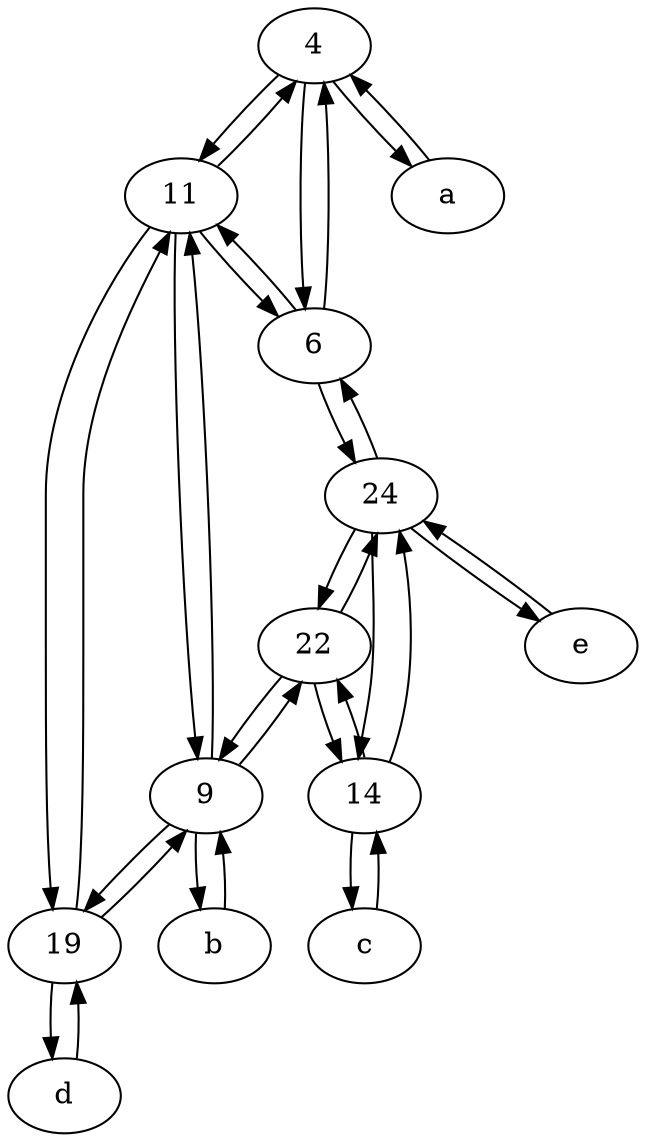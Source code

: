 digraph  {
	4;
	c [pos="20,10!"];
	22;
	e [pos="30,50!"];
	24;
	11;
	b [pos="50,20!"];
	9;
	14;
	19;
	d [pos="20,30!"];
	6;
	a [pos="40,10!"];
	6 -> 11;
	11 -> 4;
	c -> 14;
	4 -> 11;
	19 -> 11;
	6 -> 4;
	11 -> 6;
	4 -> a;
	a -> 4;
	9 -> 11;
	9 -> b;
	22 -> 24;
	14 -> c;
	14 -> 24;
	24 -> 14;
	6 -> 24;
	14 -> 22;
	24 -> 22;
	22 -> 14;
	19 -> 9;
	b -> 9;
	9 -> 19;
	24 -> e;
	11 -> 9;
	9 -> 22;
	19 -> d;
	d -> 19;
	22 -> 9;
	e -> 24;
	24 -> 6;
	4 -> 6;
	11 -> 19;

	}